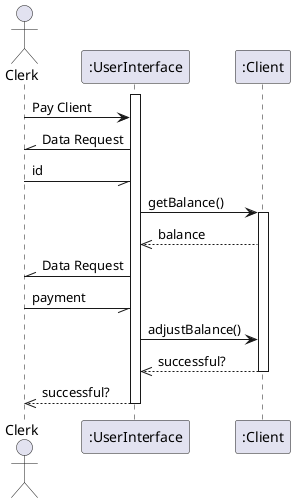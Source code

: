@startuml

actor Clerk

activate ":UserInterface"
Clerk -> ":UserInterface" : Pay Client
Clerk //- ":UserInterface": Data Request
Clerk -// ":UserInterface": id

":UserInterface" -> ":Client" : getBalance()
activate ":Client"
":Client" -->> ":UserInterface": balance
Clerk //- ":UserInterface": Data Request
Clerk -// ":UserInterface": payment
":UserInterface" -> ":Client" : adjustBalance()
":Client" -->> ":UserInterface" : successful?
deactivate ":Client"
":UserInterface" -->> Clerk : successful?
deactivate ":UserInterface"
@enduml